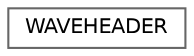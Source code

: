 digraph "Graphical Class Hierarchy"
{
 // LATEX_PDF_SIZE
  bgcolor="transparent";
  edge [fontname=Helvetica,fontsize=10,labelfontname=Helvetica,labelfontsize=10];
  node [fontname=Helvetica,fontsize=10,shape=box,height=0.2,width=0.4];
  rankdir="LR";
  Node0 [id="Node000000",label="WAVEHEADER",height=0.2,width=0.4,color="grey40", fillcolor="white", style="filled",URL="$struct_w_a_v_e_h_e_a_d_e_r.html",tooltip=" "];
}
